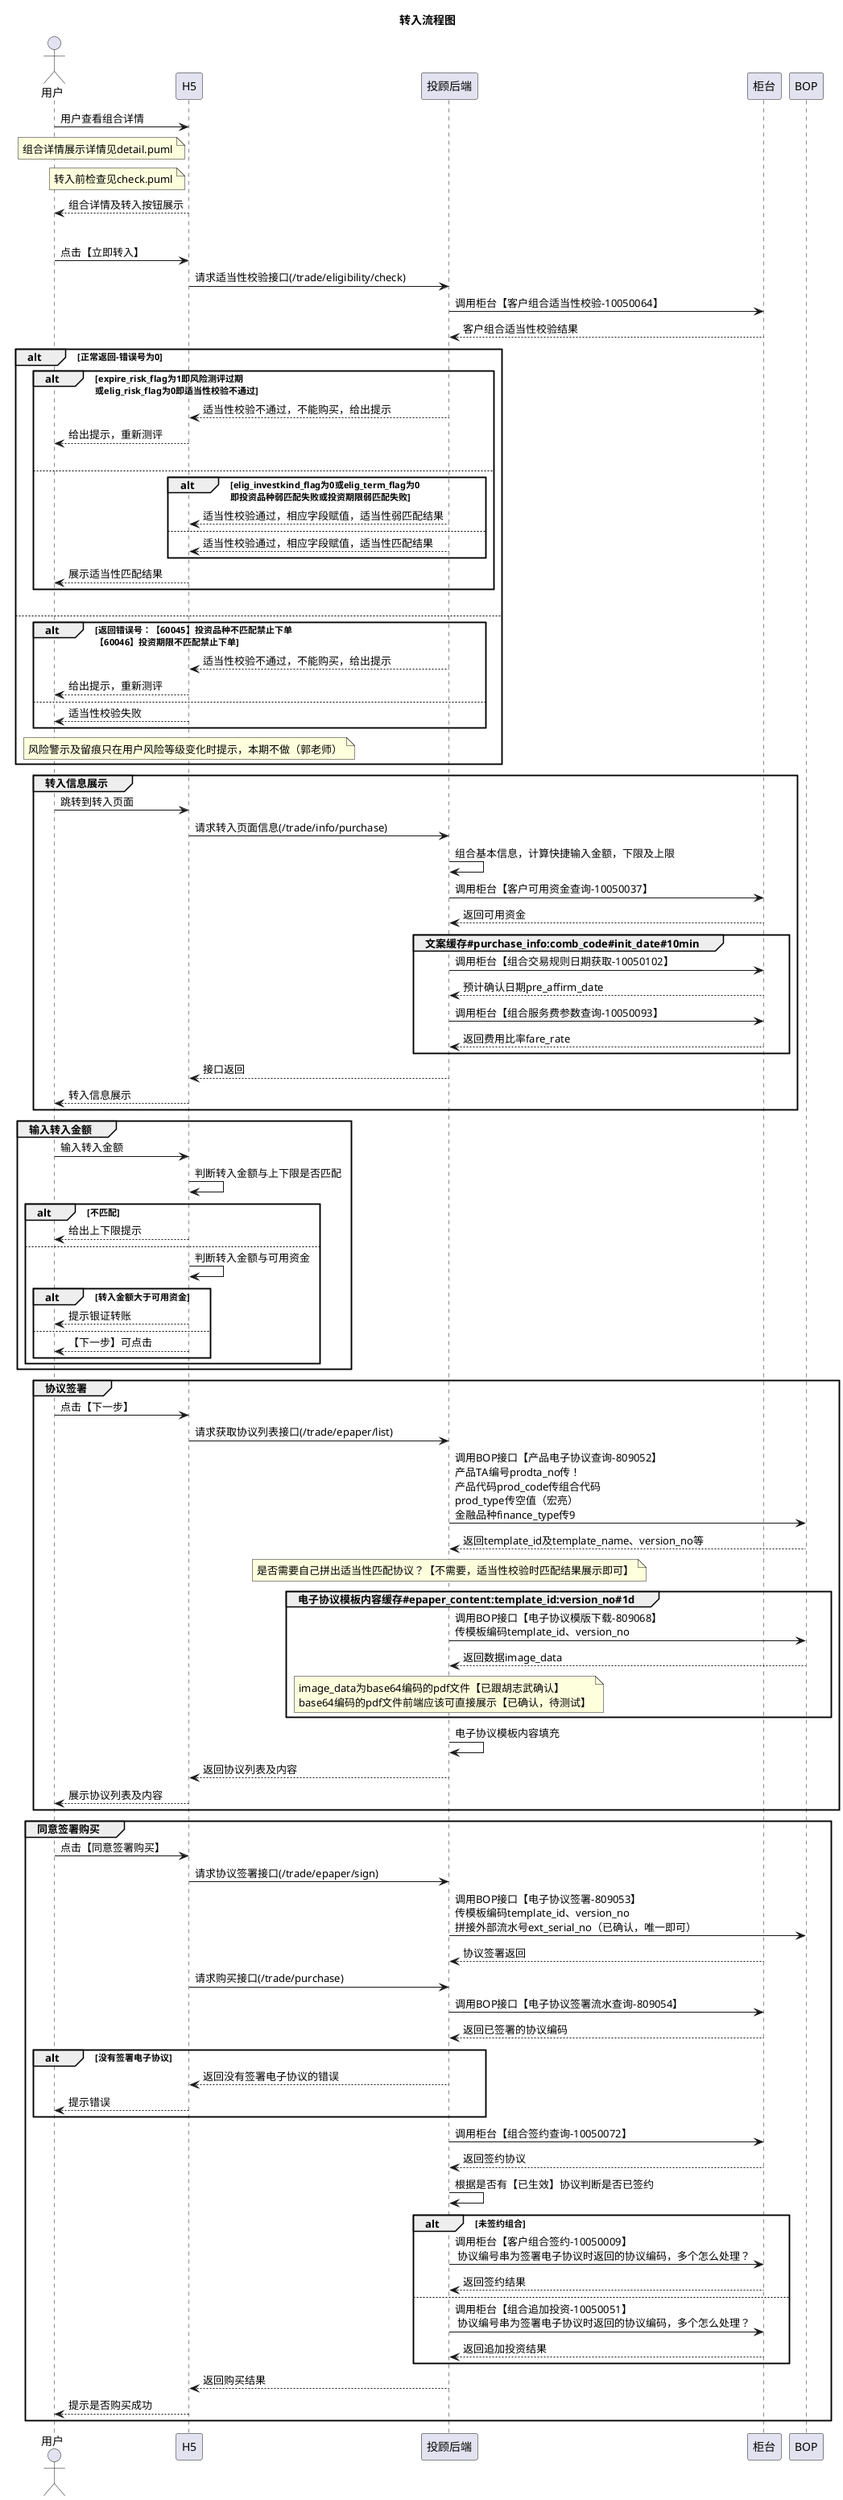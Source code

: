 @startuml

title 转入流程图

actor 用户 as user
participant H5 as xf
participant 投顾后端 as tg
participant 柜台 as counter
participant BOP as bop

user->xf: 用户查看组合详情
note left xf
组合详情展示详情见detail.puml
end note
'group 交易（转入）前检查
'    xf->tg: 请求交易前检查接口(/trade/preCheck)，tradeDirection传1
'        note left tg
'            包括：1. 组合交易状态相关
'                 2. 客户是否允许交易检查（账户相关）
'                 3. 交易时间限制检查
'                 4. 解约中不能交易
'        end note
'        tg->tg: 组合信息查询
'        alt 组合交易状态为1（不允许交易）
'                tg-->xf: canTrade为false，给出cannotTradeTip
'        else
'            tg->counter: 调用柜台【是否允许交易检查-10050038】
'            counter-->tg: 返回检查结果allow_exch_flag
'            alt allow_exch_flag为0
'                tg-->xf: canTrade为false，给出cannotTradeTip
'            else
'                tg->counter: 调用柜台【组合签约查询-10050072】
'                counter-->tg: 返回签约协议
'                note over tg
'                    如果返回的协议中有【已生效】，表示已签约
'                    其他状态待确认
'                    【解约中】不能购买
'                end note
'                alt 解约中-不可签约或转入
'                    tg-->xf: canTrade为false，给出cannotTradeTip
'                else 未签约组合
'                    tg->counter: 调用柜台【交易时间限制检查-待确认】\n comb_busin_type传1（组合签约）
'                    counter->tg: 返回是否可签约
'                    alt 不可签约
'                        tg-->xf: canTrad为false，给出cannotTradeTip
'                    end
'                else
'                    tg->counter: 调用柜台【交易时间限制检查-待确认】\n comb_busin_type传2（追加投资）
'                    counter->tg: 返回是否可追加投资
'                    alt 不可追加投资
'                        tg-->xf: canTrade为false，给出cannotTradeTip
'                    end
'                end
'                tg-->xf: canTrade为true
'            end
'        end
'        xf->xf: 若canTrade字段为false，则【立即转入】按钮置灰，且提示cannotTradeTip
'end
note left xf
转入前检查见check.puml
end note
xf-->user: 组合详情及转入按钮展示

group 适当性校验
    user->xf: 点击【立即转入】
    xf->tg: 请求适当性校验接口(/trade/eligibility/check)
    tg->counter: 调用柜台【客户组合适当性校验-10050064】
    counter-->tg: 客户组合适当性校验结果
    alt 正常返回-错误号为0
        alt expire_risk_flag为1即风险测评过期\n或elig_risk_flag为0即适当性校验不通过
            tg-->xf: 适当性校验不通过，不能购买，给出提示
            xf-->user: 给出提示，重新测评
        |||
        else
            alt elig_investkind_flag为0或elig_term_flag为0\n即投资品种弱匹配失败或投资期限弱匹配失败
                tg-->xf: 适当性校验通过，相应字段赋值，适当性弱匹配结果
            else
                tg-->xf: 适当性校验通过，相应字段赋值，适当性匹配结果
            end
            xf-->user: 展示适当性匹配结果
        end
    |||
    else
        alt 返回错误号：【60045】投资品种不匹配禁止下单\n【60046】投资期限不匹配禁止下单
            tg-->xf: 适当性校验不通过，不能购买，给出提示
            xf-->user: 给出提示，重新测评
        else
            xf-->user: 适当性校验失败
        end
    note over xf
        风险警示及留痕只在用户风险等级变化时提示，本期不做（郭老师）
    end note
end
group 转入信息展示
    user->xf: 跳转到转入页面
    xf->tg: 请求转入页面信息(/trade/info/purchase)
    tg->tg: 组合基本信息，计算快捷输入金额，下限及上限
    tg->counter: 调用柜台【客户可用资金查询-10050037】
    counter-->tg: 返回可用资金
    group 文案缓存#purchase_info:comb_code#init_date#10min
        tg->counter: 调用柜台【组合交易规则日期获取-10050102】
        counter-->tg: 预计确认日期pre_affirm_date
        tg->counter: 调用柜台【组合服务费参数查询-10050093】
        counter-->tg: 返回费用比率fare_rate
    end
    tg-->xf: 接口返回
    xf-->user: 转入信息展示
end
group 输入转入金额
    user->xf: 输入转入金额
    xf->xf: 判断转入金额与上下限是否匹配
    alt 不匹配
        xf-->user: 给出上下限提示
    else
        xf->xf: 判断转入金额与可用资金
        alt 转入金额大于可用资金
            xf-->user: 提示银证转账
        else
            xf-->user: 【下一步】可点击
        end
    end
end
group 协议签署
    user->xf: 点击【下一步】
    xf->tg: 请求获取协议列表接口(/trade/epaper/list)
    tg->bop: 调用BOP接口【产品电子协议查询-809052】\n产品TA编号prodta_no传！\n产品代码prod_code传组合代码\nprod_type传空值（宏亮）\n金融品种finance_type传9
    bop-->tg: 返回template_id及template_name、version_no等
    note over tg
        是否需要自己拼出适当性匹配协议？【不需要，适当性校验时匹配结果展示即可】
    end note
    group 电子协议模板内容缓存#epaper_content:template_id:version_no#1d
        tg->bop: 调用BOP接口【电子协议模版下载-809068】\n传模板编码template_id、version_no
            bop-->tg: 返回数据image_data
            note over tg
                image_data为base64编码的pdf文件【已跟胡志武确认】
                base64编码的pdf文件前端应该可直接展示【已确认，待测试】
            end note
    end
    tg->tg: 电子协议模板内容填充
    tg-->xf: 返回协议列表及内容
    xf-->user: 展示协议列表及内容
end
group 同意签署购买
    user->xf: 点击【同意签署购买】
    xf->tg: 请求协议签署接口(/trade/epaper/sign)
    tg->bop: 调用BOP接口【电子协议签署-809053】\n传模板编码template_id、version_no\n拼接外部流水号ext_serial_no（已确认，唯一即可）
    counter-->tg: 协议签署返回
    xf->tg: 请求购买接口(/trade/purchase)
    tg->counter: 调用BOP接口【电子协议签署流水查询-809054】
    counter-->tg: 返回已签署的协议编码
    alt 没有签署电子协议
        tg-->xf: 返回没有签署电子协议的错误
        xf-->user: 提示错误
    end
    tg->counter: 调用柜台【组合签约查询-10050072】
    counter-->tg: 返回签约协议
    tg->tg: 根据是否有【已生效】协议判断是否已签约
    alt 未签约组合
        tg->counter: 调用柜台【客户组合签约-10050009】\n 协议编号串为签署电子协议时返回的协议编码，多个怎么处理？
        counter-->tg: 返回签约结果
    else
        tg->counter: 调用柜台【组合追加投资-10050051】\n 协议编号串为签署电子协议时返回的协议编码，多个怎么处理？
        counter-->tg: 返回追加投资结果
    end
    tg-->xf: 返回购买结果
    xf-->user: 提示是否购买成功
end
@enduml